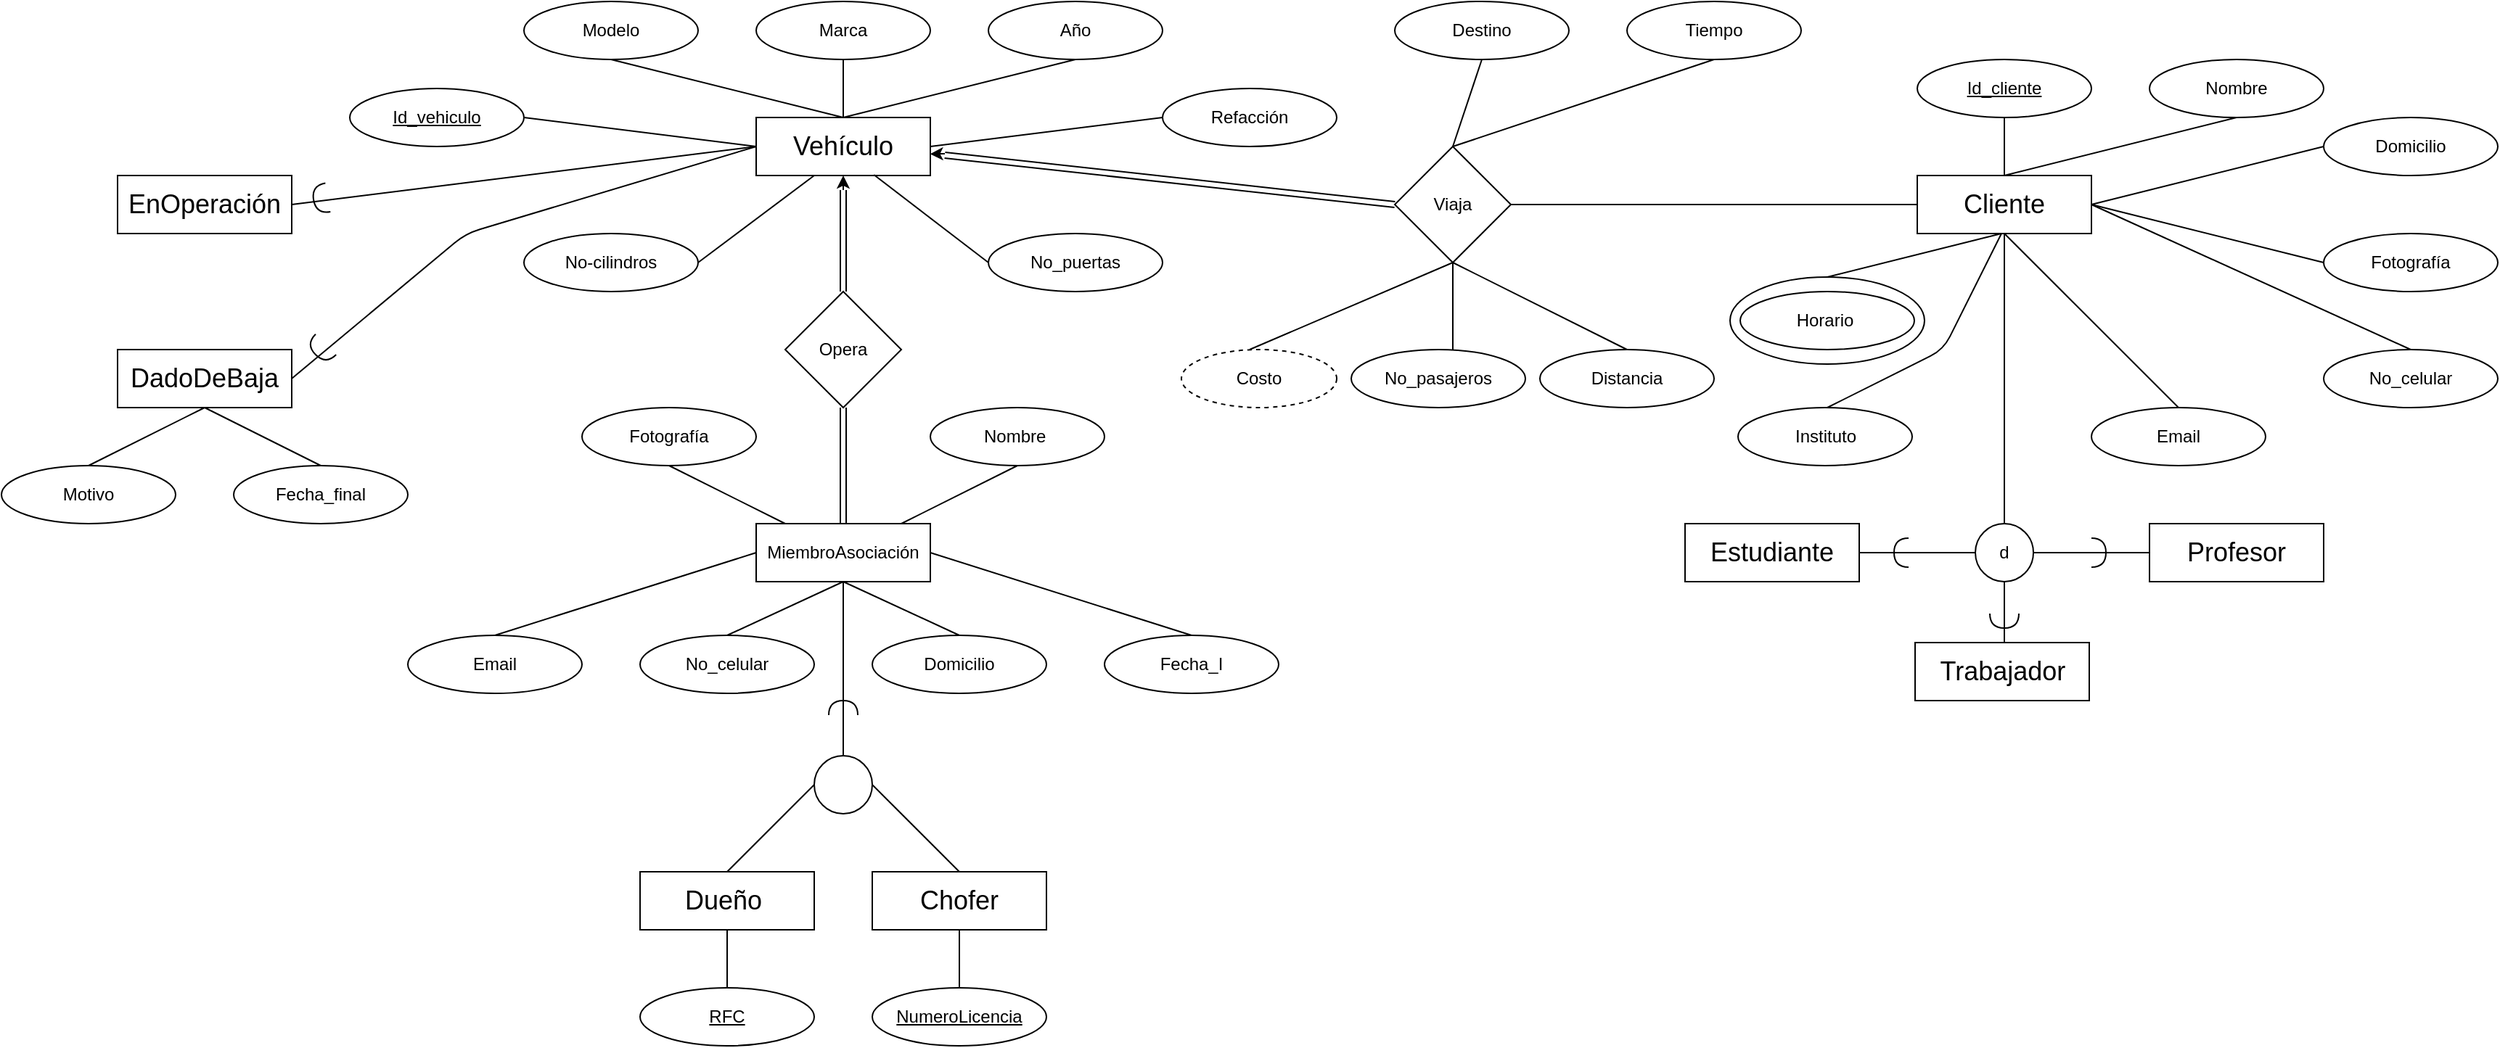 <mxfile version="12.9.6" type="device"><diagram id="Sz5jvVOW1iKTTDfibg6_" name="Page-1"><mxGraphModel dx="1793" dy="805" grid="1" gridSize="10" guides="1" tooltips="1" connect="1" arrows="1" fold="1" page="1" pageScale="1" pageWidth="413" pageHeight="291" math="0" shadow="0"><root><mxCell id="0"/><mxCell id="1" parent="0"/><mxCell id="rCXX70ePNG9Ty7Bq02Ez-1" value="" style="rounded=0;whiteSpace=wrap;html=1;" vertex="1" parent="1"><mxGeometry x="120" y="80" width="120" height="40" as="geometry"/></mxCell><mxCell id="rCXX70ePNG9Ty7Bq02Ez-2" value="&lt;font style=&quot;font-size: 18px&quot;&gt;Vehículo&lt;/font&gt;" style="text;html=1;strokeColor=none;fillColor=none;align=center;verticalAlign=middle;whiteSpace=wrap;rounded=0;" vertex="1" parent="1"><mxGeometry x="120" y="80" width="120" height="40" as="geometry"/></mxCell><mxCell id="rCXX70ePNG9Ty7Bq02Ez-3" value="" style="ellipse;whiteSpace=wrap;html=1;" vertex="1" parent="1"><mxGeometry x="120" width="120" height="40" as="geometry"/></mxCell><mxCell id="rCXX70ePNG9Ty7Bq02Ez-4" value="" style="ellipse;whiteSpace=wrap;html=1;" vertex="1" parent="1"><mxGeometry x="-40" width="120" height="40" as="geometry"/></mxCell><mxCell id="rCXX70ePNG9Ty7Bq02Ez-5" value="" style="ellipse;whiteSpace=wrap;html=1;" vertex="1" parent="1"><mxGeometry x="-160" y="60" width="120" height="40" as="geometry"/></mxCell><mxCell id="rCXX70ePNG9Ty7Bq02Ez-6" value="" style="ellipse;whiteSpace=wrap;html=1;" vertex="1" parent="1"><mxGeometry x="280" width="120" height="40" as="geometry"/></mxCell><mxCell id="rCXX70ePNG9Ty7Bq02Ez-7" value="" style="ellipse;whiteSpace=wrap;html=1;" vertex="1" parent="1"><mxGeometry x="400" y="60" width="120" height="40" as="geometry"/></mxCell><mxCell id="rCXX70ePNG9Ty7Bq02Ez-8" value="" style="endArrow=none;html=1;exitX=1;exitY=0.5;exitDx=0;exitDy=0;" edge="1" parent="1" source="rCXX70ePNG9Ty7Bq02Ez-5"><mxGeometry width="50" height="50" relative="1" as="geometry"><mxPoint x="70" y="150" as="sourcePoint"/><mxPoint x="120" y="100" as="targetPoint"/></mxGeometry></mxCell><mxCell id="rCXX70ePNG9Ty7Bq02Ez-9" value="" style="endArrow=none;html=1;entryX=0.5;entryY=1;entryDx=0;entryDy=0;" edge="1" parent="1" target="rCXX70ePNG9Ty7Bq02Ez-3"><mxGeometry width="50" height="50" relative="1" as="geometry"><mxPoint x="180" y="80" as="sourcePoint"/><mxPoint x="230" y="30" as="targetPoint"/></mxGeometry></mxCell><mxCell id="rCXX70ePNG9Ty7Bq02Ez-10" value="" style="endArrow=none;html=1;entryX=0.5;entryY=1;entryDx=0;entryDy=0;" edge="1" parent="1" target="rCXX70ePNG9Ty7Bq02Ez-6"><mxGeometry width="50" height="50" relative="1" as="geometry"><mxPoint x="180" y="80" as="sourcePoint"/><mxPoint x="230" y="30" as="targetPoint"/></mxGeometry></mxCell><mxCell id="rCXX70ePNG9Ty7Bq02Ez-11" value="" style="endArrow=none;html=1;entryX=0;entryY=0.5;entryDx=0;entryDy=0;" edge="1" parent="1" target="rCXX70ePNG9Ty7Bq02Ez-7"><mxGeometry width="50" height="50" relative="1" as="geometry"><mxPoint x="240" y="100" as="sourcePoint"/><mxPoint x="310" y="80" as="targetPoint"/></mxGeometry></mxCell><mxCell id="rCXX70ePNG9Ty7Bq02Ez-12" value="" style="endArrow=none;html=1;entryX=0.5;entryY=1;entryDx=0;entryDy=0;" edge="1" parent="1" target="rCXX70ePNG9Ty7Bq02Ez-4"><mxGeometry width="50" height="50" relative="1" as="geometry"><mxPoint x="180" y="80" as="sourcePoint"/><mxPoint x="230" y="30" as="targetPoint"/></mxGeometry></mxCell><mxCell id="rCXX70ePNG9Ty7Bq02Ez-13" value="" style="rhombus;whiteSpace=wrap;html=1;" vertex="1" parent="1"><mxGeometry x="140" y="200" width="80" height="80" as="geometry"/></mxCell><mxCell id="rCXX70ePNG9Ty7Bq02Ez-14" value="" style="shape=link;html=1;" edge="1" parent="1"><mxGeometry width="50" height="50" relative="1" as="geometry"><mxPoint x="180" y="200" as="sourcePoint"/><mxPoint x="180" y="130" as="targetPoint"/></mxGeometry></mxCell><mxCell id="rCXX70ePNG9Ty7Bq02Ez-15" value="" style="endArrow=classic;html=1;entryX=0.5;entryY=1;entryDx=0;entryDy=0;" edge="1" parent="1" target="rCXX70ePNG9Ty7Bq02Ez-2"><mxGeometry width="50" height="50" relative="1" as="geometry"><mxPoint x="180" y="130" as="sourcePoint"/><mxPoint x="260" y="140" as="targetPoint"/></mxGeometry></mxCell><mxCell id="rCXX70ePNG9Ty7Bq02Ez-16" value="" style="ellipse;whiteSpace=wrap;html=1;" vertex="1" parent="1"><mxGeometry x="-40" y="160" width="120" height="40" as="geometry"/></mxCell><mxCell id="rCXX70ePNG9Ty7Bq02Ez-17" value="" style="ellipse;whiteSpace=wrap;html=1;" vertex="1" parent="1"><mxGeometry x="280" y="160" width="120" height="40" as="geometry"/></mxCell><mxCell id="rCXX70ePNG9Ty7Bq02Ez-18" value="" style="endArrow=none;html=1;exitX=1;exitY=0.5;exitDx=0;exitDy=0;" edge="1" parent="1" source="rCXX70ePNG9Ty7Bq02Ez-16"><mxGeometry width="50" height="50" relative="1" as="geometry"><mxPoint x="110" y="170" as="sourcePoint"/><mxPoint x="160" y="120" as="targetPoint"/></mxGeometry></mxCell><mxCell id="rCXX70ePNG9Ty7Bq02Ez-19" value="" style="endArrow=none;html=1;exitX=0;exitY=0.5;exitDx=0;exitDy=0;entryX=0.676;entryY=0.987;entryDx=0;entryDy=0;entryPerimeter=0;" edge="1" parent="1" source="rCXX70ePNG9Ty7Bq02Ez-17" target="rCXX70ePNG9Ty7Bq02Ez-2"><mxGeometry width="50" height="50" relative="1" as="geometry"><mxPoint x="250" y="160" as="sourcePoint"/><mxPoint x="300" y="110" as="targetPoint"/></mxGeometry></mxCell><mxCell id="rCXX70ePNG9Ty7Bq02Ez-20" value="Modelo" style="text;html=1;strokeColor=none;fillColor=none;align=center;verticalAlign=middle;whiteSpace=wrap;rounded=0;" vertex="1" parent="1"><mxGeometry x="-40" y="10" width="120" height="20" as="geometry"/></mxCell><mxCell id="rCXX70ePNG9Ty7Bq02Ez-21" value="&lt;u&gt;Id_vehiculo&lt;/u&gt;" style="text;html=1;strokeColor=none;fillColor=none;align=center;verticalAlign=middle;whiteSpace=wrap;rounded=0;" vertex="1" parent="1"><mxGeometry x="-160" y="70" width="120" height="20" as="geometry"/></mxCell><mxCell id="rCXX70ePNG9Ty7Bq02Ez-22" value="Marca" style="text;html=1;strokeColor=none;fillColor=none;align=center;verticalAlign=middle;whiteSpace=wrap;rounded=0;" vertex="1" parent="1"><mxGeometry x="120" y="10" width="120" height="20" as="geometry"/></mxCell><mxCell id="rCXX70ePNG9Ty7Bq02Ez-23" value="Año" style="text;html=1;strokeColor=none;fillColor=none;align=center;verticalAlign=middle;whiteSpace=wrap;rounded=0;" vertex="1" parent="1"><mxGeometry x="280" y="10" width="120" height="20" as="geometry"/></mxCell><mxCell id="rCXX70ePNG9Ty7Bq02Ez-24" value="Refacción" style="text;html=1;strokeColor=none;fillColor=none;align=center;verticalAlign=middle;whiteSpace=wrap;rounded=0;" vertex="1" parent="1"><mxGeometry x="400" y="70" width="120" height="20" as="geometry"/></mxCell><mxCell id="rCXX70ePNG9Ty7Bq02Ez-25" value="No-cilindros" style="text;html=1;strokeColor=none;fillColor=none;align=center;verticalAlign=middle;whiteSpace=wrap;rounded=0;" vertex="1" parent="1"><mxGeometry x="-40" y="170" width="120" height="20" as="geometry"/></mxCell><mxCell id="rCXX70ePNG9Ty7Bq02Ez-26" value="No_puertas" style="text;html=1;strokeColor=none;fillColor=none;align=center;verticalAlign=middle;whiteSpace=wrap;rounded=0;" vertex="1" parent="1"><mxGeometry x="280" y="170" width="120" height="20" as="geometry"/></mxCell><mxCell id="rCXX70ePNG9Ty7Bq02Ez-27" value="Opera" style="text;html=1;strokeColor=none;fillColor=none;align=center;verticalAlign=middle;whiteSpace=wrap;rounded=0;" vertex="1" parent="1"><mxGeometry x="150" y="230" width="60" height="20" as="geometry"/></mxCell><mxCell id="rCXX70ePNG9Ty7Bq02Ez-28" value="" style="rounded=0;whiteSpace=wrap;html=1;" vertex="1" parent="1"><mxGeometry x="120" y="360" width="120" height="40" as="geometry"/></mxCell><mxCell id="rCXX70ePNG9Ty7Bq02Ez-29" value="&lt;font style=&quot;font-size: 12px&quot;&gt;MiembroAsociación&lt;/font&gt;" style="text;html=1;strokeColor=none;fillColor=none;align=center;verticalAlign=middle;whiteSpace=wrap;rounded=0;" vertex="1" parent="1"><mxGeometry x="120" y="360" width="120" height="40" as="geometry"/></mxCell><mxCell id="rCXX70ePNG9Ty7Bq02Ez-31" value="" style="shape=link;html=1;entryX=0.5;entryY=1;entryDx=0;entryDy=0;" edge="1" parent="1" target="rCXX70ePNG9Ty7Bq02Ez-13"><mxGeometry width="50" height="50" relative="1" as="geometry"><mxPoint x="180" y="360" as="sourcePoint"/><mxPoint x="230" y="310" as="targetPoint"/></mxGeometry></mxCell><mxCell id="rCXX70ePNG9Ty7Bq02Ez-32" value="" style="rounded=0;whiteSpace=wrap;html=1;" vertex="1" parent="1"><mxGeometry x="-320" y="120" width="120" height="40" as="geometry"/></mxCell><mxCell id="rCXX70ePNG9Ty7Bq02Ez-33" value="&lt;font style=&quot;font-size: 18px&quot;&gt;EnOperación&lt;/font&gt;" style="text;html=1;strokeColor=none;fillColor=none;align=center;verticalAlign=middle;whiteSpace=wrap;rounded=0;" vertex="1" parent="1"><mxGeometry x="-320" y="120" width="120" height="40" as="geometry"/></mxCell><mxCell id="rCXX70ePNG9Ty7Bq02Ez-35" value="" style="rounded=0;whiteSpace=wrap;html=1;" vertex="1" parent="1"><mxGeometry x="-320" y="240" width="120" height="40" as="geometry"/></mxCell><mxCell id="rCXX70ePNG9Ty7Bq02Ez-36" value="&lt;font style=&quot;font-size: 18px&quot;&gt;DadoDeBaja&lt;/font&gt;" style="text;html=1;strokeColor=none;fillColor=none;align=center;verticalAlign=middle;whiteSpace=wrap;rounded=0;" vertex="1" parent="1"><mxGeometry x="-320" y="240" width="120" height="40" as="geometry"/></mxCell><mxCell id="rCXX70ePNG9Ty7Bq02Ez-37" value="" style="endArrow=none;html=1;exitX=1;exitY=0.5;exitDx=0;exitDy=0;" edge="1" parent="1" source="rCXX70ePNG9Ty7Bq02Ez-33"><mxGeometry width="50" height="50" relative="1" as="geometry"><mxPoint x="70" y="150" as="sourcePoint"/><mxPoint x="120" y="100" as="targetPoint"/></mxGeometry></mxCell><mxCell id="rCXX70ePNG9Ty7Bq02Ez-38" value="" style="endArrow=none;html=1;" edge="1" parent="1"><mxGeometry width="50" height="50" relative="1" as="geometry"><mxPoint x="-200" y="260" as="sourcePoint"/><mxPoint x="120" y="100" as="targetPoint"/><Array as="points"><mxPoint x="-80" y="160"/></Array></mxGeometry></mxCell><mxCell id="rCXX70ePNG9Ty7Bq02Ez-39" value="" style="ellipse;whiteSpace=wrap;html=1;" vertex="1" parent="1"><mxGeometry x="-400" y="320" width="120" height="40" as="geometry"/></mxCell><mxCell id="rCXX70ePNG9Ty7Bq02Ez-40" value="Motivo" style="text;html=1;strokeColor=none;fillColor=none;align=center;verticalAlign=middle;whiteSpace=wrap;rounded=0;" vertex="1" parent="1"><mxGeometry x="-400" y="330" width="120" height="20" as="geometry"/></mxCell><mxCell id="rCXX70ePNG9Ty7Bq02Ez-41" value="" style="ellipse;whiteSpace=wrap;html=1;" vertex="1" parent="1"><mxGeometry x="-240" y="320" width="120" height="40" as="geometry"/></mxCell><mxCell id="rCXX70ePNG9Ty7Bq02Ez-42" value="Fecha_final" style="text;html=1;strokeColor=none;fillColor=none;align=center;verticalAlign=middle;whiteSpace=wrap;rounded=0;" vertex="1" parent="1"><mxGeometry x="-240" y="330" width="120" height="20" as="geometry"/></mxCell><mxCell id="rCXX70ePNG9Ty7Bq02Ez-43" value="" style="endArrow=none;html=1;entryX=0.5;entryY=1;entryDx=0;entryDy=0;" edge="1" parent="1" target="rCXX70ePNG9Ty7Bq02Ez-36"><mxGeometry width="50" height="50" relative="1" as="geometry"><mxPoint x="-340" y="320" as="sourcePoint"/><mxPoint x="-290" y="270" as="targetPoint"/></mxGeometry></mxCell><mxCell id="rCXX70ePNG9Ty7Bq02Ez-44" value="" style="endArrow=none;html=1;entryX=0.5;entryY=1;entryDx=0;entryDy=0;" edge="1" parent="1" target="rCXX70ePNG9Ty7Bq02Ez-36"><mxGeometry width="50" height="50" relative="1" as="geometry"><mxPoint x="-180" y="320" as="sourcePoint"/><mxPoint x="-130" y="270" as="targetPoint"/></mxGeometry></mxCell><mxCell id="rCXX70ePNG9Ty7Bq02Ez-45" value="" style="ellipse;whiteSpace=wrap;html=1;" vertex="1" parent="1"><mxGeometry x="40" y="437" width="120" height="40" as="geometry"/></mxCell><mxCell id="rCXX70ePNG9Ty7Bq02Ez-46" value="No_celular" style="text;html=1;strokeColor=none;fillColor=none;align=center;verticalAlign=middle;whiteSpace=wrap;rounded=0;" vertex="1" parent="1"><mxGeometry x="40" y="447" width="120" height="20" as="geometry"/></mxCell><mxCell id="rCXX70ePNG9Ty7Bq02Ez-47" value="" style="ellipse;whiteSpace=wrap;html=1;" vertex="1" parent="1"><mxGeometry x="200" y="437" width="120" height="40" as="geometry"/></mxCell><mxCell id="rCXX70ePNG9Ty7Bq02Ez-48" value="Domicilio" style="text;html=1;strokeColor=none;fillColor=none;align=center;verticalAlign=middle;whiteSpace=wrap;rounded=0;" vertex="1" parent="1"><mxGeometry x="200" y="447" width="120" height="20" as="geometry"/></mxCell><mxCell id="rCXX70ePNG9Ty7Bq02Ez-49" value="" style="ellipse;whiteSpace=wrap;html=1;" vertex="1" parent="1"><mxGeometry x="-120" y="437" width="120" height="40" as="geometry"/></mxCell><mxCell id="rCXX70ePNG9Ty7Bq02Ez-50" value="Email" style="text;html=1;strokeColor=none;fillColor=none;align=center;verticalAlign=middle;whiteSpace=wrap;rounded=0;" vertex="1" parent="1"><mxGeometry x="-120" y="447" width="120" height="20" as="geometry"/></mxCell><mxCell id="rCXX70ePNG9Ty7Bq02Ez-51" value="" style="ellipse;whiteSpace=wrap;html=1;" vertex="1" parent="1"><mxGeometry x="360" y="437" width="120" height="40" as="geometry"/></mxCell><mxCell id="rCXX70ePNG9Ty7Bq02Ez-52" value="Fecha_I" style="text;html=1;strokeColor=none;fillColor=none;align=center;verticalAlign=middle;whiteSpace=wrap;rounded=0;" vertex="1" parent="1"><mxGeometry x="360" y="447" width="120" height="20" as="geometry"/></mxCell><mxCell id="rCXX70ePNG9Ty7Bq02Ez-53" value="" style="ellipse;whiteSpace=wrap;html=1;" vertex="1" parent="1"><mxGeometry y="280" width="120" height="40" as="geometry"/></mxCell><mxCell id="rCXX70ePNG9Ty7Bq02Ez-54" value="Fotografía" style="text;html=1;strokeColor=none;fillColor=none;align=center;verticalAlign=middle;whiteSpace=wrap;rounded=0;" vertex="1" parent="1"><mxGeometry y="290" width="120" height="20" as="geometry"/></mxCell><mxCell id="rCXX70ePNG9Ty7Bq02Ez-55" value="" style="ellipse;whiteSpace=wrap;html=1;" vertex="1" parent="1"><mxGeometry x="240" y="280" width="120" height="40" as="geometry"/></mxCell><mxCell id="rCXX70ePNG9Ty7Bq02Ez-56" value="Nombre&amp;nbsp;" style="text;html=1;strokeColor=none;fillColor=none;align=center;verticalAlign=middle;whiteSpace=wrap;rounded=0;" vertex="1" parent="1"><mxGeometry x="240" y="290" width="120" height="20" as="geometry"/></mxCell><mxCell id="rCXX70ePNG9Ty7Bq02Ez-57" value="" style="endArrow=none;html=1;exitX=0.5;exitY=0;exitDx=0;exitDy=0;entryX=0;entryY=0.5;entryDx=0;entryDy=0;" edge="1" parent="1" source="rCXX70ePNG9Ty7Bq02Ez-49" target="rCXX70ePNG9Ty7Bq02Ez-29"><mxGeometry width="50" height="50" relative="1" as="geometry"><mxPoint x="-60" y="430" as="sourcePoint"/><mxPoint x="-10" y="380" as="targetPoint"/></mxGeometry></mxCell><mxCell id="rCXX70ePNG9Ty7Bq02Ez-58" value="" style="endArrow=none;html=1;exitX=0.5;exitY=0;exitDx=0;exitDy=0;" edge="1" parent="1" source="rCXX70ePNG9Ty7Bq02Ez-45"><mxGeometry width="50" height="50" relative="1" as="geometry"><mxPoint x="130" y="450" as="sourcePoint"/><mxPoint x="180" y="400" as="targetPoint"/></mxGeometry></mxCell><mxCell id="rCXX70ePNG9Ty7Bq02Ez-59" value="" style="endArrow=none;html=1;exitX=0.5;exitY=0;exitDx=0;exitDy=0;entryX=0.5;entryY=1;entryDx=0;entryDy=0;" edge="1" parent="1" source="rCXX70ePNG9Ty7Bq02Ez-47" target="rCXX70ePNG9Ty7Bq02Ez-29"><mxGeometry width="50" height="50" relative="1" as="geometry"><mxPoint x="260" y="430" as="sourcePoint"/><mxPoint x="310" y="380" as="targetPoint"/></mxGeometry></mxCell><mxCell id="rCXX70ePNG9Ty7Bq02Ez-60" value="" style="endArrow=none;html=1;entryX=0.5;entryY=0;entryDx=0;entryDy=0;" edge="1" parent="1" target="rCXX70ePNG9Ty7Bq02Ez-51"><mxGeometry width="50" height="50" relative="1" as="geometry"><mxPoint x="240" y="380" as="sourcePoint"/><mxPoint x="290" y="330" as="targetPoint"/></mxGeometry></mxCell><mxCell id="rCXX70ePNG9Ty7Bq02Ez-61" value="" style="endArrow=none;html=1;entryX=0.5;entryY=1;entryDx=0;entryDy=0;" edge="1" parent="1" target="rCXX70ePNG9Ty7Bq02Ez-55"><mxGeometry width="50" height="50" relative="1" as="geometry"><mxPoint x="220" y="360" as="sourcePoint"/><mxPoint x="270" y="310" as="targetPoint"/></mxGeometry></mxCell><mxCell id="rCXX70ePNG9Ty7Bq02Ez-62" value="" style="endArrow=none;html=1;entryX=0.5;entryY=1;entryDx=0;entryDy=0;" edge="1" parent="1" target="rCXX70ePNG9Ty7Bq02Ez-53"><mxGeometry width="50" height="50" relative="1" as="geometry"><mxPoint x="140" y="360" as="sourcePoint"/><mxPoint x="190" y="310" as="targetPoint"/></mxGeometry></mxCell><mxCell id="rCXX70ePNG9Ty7Bq02Ez-63" value="" style="ellipse;whiteSpace=wrap;html=1;aspect=fixed;" vertex="1" parent="1"><mxGeometry x="160" y="520" width="40" height="40" as="geometry"/></mxCell><mxCell id="rCXX70ePNG9Ty7Bq02Ez-64" value="" style="endArrow=none;html=1;exitX=0.5;exitY=0;exitDx=0;exitDy=0;" edge="1" parent="1" source="rCXX70ePNG9Ty7Bq02Ez-63"><mxGeometry width="50" height="50" relative="1" as="geometry"><mxPoint x="170" y="520" as="sourcePoint"/><mxPoint x="180" y="400" as="targetPoint"/></mxGeometry></mxCell><mxCell id="rCXX70ePNG9Ty7Bq02Ez-65" value="" style="rounded=0;whiteSpace=wrap;html=1;" vertex="1" parent="1"><mxGeometry x="40" y="600" width="120" height="40" as="geometry"/></mxCell><mxCell id="rCXX70ePNG9Ty7Bq02Ez-66" value="&lt;font style=&quot;font-size: 18px&quot;&gt;Dueño&amp;nbsp;&lt;/font&gt;" style="text;html=1;strokeColor=none;fillColor=none;align=center;verticalAlign=middle;whiteSpace=wrap;rounded=0;" vertex="1" parent="1"><mxGeometry x="40" y="600" width="120" height="40" as="geometry"/></mxCell><mxCell id="rCXX70ePNG9Ty7Bq02Ez-67" value="" style="rounded=0;whiteSpace=wrap;html=1;" vertex="1" parent="1"><mxGeometry x="200" y="600" width="120" height="40" as="geometry"/></mxCell><mxCell id="rCXX70ePNG9Ty7Bq02Ez-68" value="&lt;font style=&quot;font-size: 18px&quot;&gt;Chofer&lt;/font&gt;" style="text;html=1;strokeColor=none;fillColor=none;align=center;verticalAlign=middle;whiteSpace=wrap;rounded=0;" vertex="1" parent="1"><mxGeometry x="200" y="600" width="120" height="40" as="geometry"/></mxCell><mxCell id="rCXX70ePNG9Ty7Bq02Ez-69" value="" style="endArrow=none;html=1;entryX=0;entryY=0.5;entryDx=0;entryDy=0;" edge="1" parent="1" target="rCXX70ePNG9Ty7Bq02Ez-63"><mxGeometry width="50" height="50" relative="1" as="geometry"><mxPoint x="100" y="600" as="sourcePoint"/><mxPoint x="150" y="550" as="targetPoint"/></mxGeometry></mxCell><mxCell id="rCXX70ePNG9Ty7Bq02Ez-70" value="" style="endArrow=none;html=1;entryX=1;entryY=0.5;entryDx=0;entryDy=0;" edge="1" parent="1" target="rCXX70ePNG9Ty7Bq02Ez-63"><mxGeometry width="50" height="50" relative="1" as="geometry"><mxPoint x="260" y="600" as="sourcePoint"/><mxPoint x="310" y="550" as="targetPoint"/></mxGeometry></mxCell><mxCell id="rCXX70ePNG9Ty7Bq02Ez-75" value="" style="shape=requiredInterface;html=1;verticalLabelPosition=bottom;direction=north;" vertex="1" parent="1"><mxGeometry x="170" y="482" width="20" height="10" as="geometry"/></mxCell><mxCell id="rCXX70ePNG9Ty7Bq02Ez-76" value="" style="ellipse;whiteSpace=wrap;html=1;" vertex="1" parent="1"><mxGeometry x="40" y="680" width="120" height="40" as="geometry"/></mxCell><mxCell id="rCXX70ePNG9Ty7Bq02Ez-77" value="&lt;u&gt;RFC&lt;/u&gt;" style="text;html=1;strokeColor=none;fillColor=none;align=center;verticalAlign=middle;whiteSpace=wrap;rounded=0;" vertex="1" parent="1"><mxGeometry x="40" y="690" width="120" height="20" as="geometry"/></mxCell><mxCell id="rCXX70ePNG9Ty7Bq02Ez-78" value="" style="ellipse;whiteSpace=wrap;html=1;" vertex="1" parent="1"><mxGeometry x="200" y="680" width="120" height="40" as="geometry"/></mxCell><mxCell id="rCXX70ePNG9Ty7Bq02Ez-79" value="&lt;u&gt;NumeroLicencia&lt;/u&gt;" style="text;html=1;strokeColor=none;fillColor=none;align=center;verticalAlign=middle;whiteSpace=wrap;rounded=0;" vertex="1" parent="1"><mxGeometry x="200" y="690" width="120" height="20" as="geometry"/></mxCell><mxCell id="rCXX70ePNG9Ty7Bq02Ez-80" value="" style="endArrow=none;html=1;entryX=0.5;entryY=1;entryDx=0;entryDy=0;" edge="1" parent="1" target="rCXX70ePNG9Ty7Bq02Ez-66"><mxGeometry width="50" height="50" relative="1" as="geometry"><mxPoint x="100" y="680" as="sourcePoint"/><mxPoint x="150" y="630" as="targetPoint"/></mxGeometry></mxCell><mxCell id="rCXX70ePNG9Ty7Bq02Ez-81" value="" style="endArrow=none;html=1;entryX=0.5;entryY=1;entryDx=0;entryDy=0;" edge="1" parent="1" target="rCXX70ePNG9Ty7Bq02Ez-68"><mxGeometry width="50" height="50" relative="1" as="geometry"><mxPoint x="260" y="680" as="sourcePoint"/><mxPoint x="310" y="630" as="targetPoint"/></mxGeometry></mxCell><mxCell id="rCXX70ePNG9Ty7Bq02Ez-84" value="" style="rounded=0;whiteSpace=wrap;html=1;" vertex="1" parent="1"><mxGeometry x="920" y="120" width="120" height="40" as="geometry"/></mxCell><mxCell id="rCXX70ePNG9Ty7Bq02Ez-85" value="&lt;font style=&quot;font-size: 18px&quot;&gt;Cliente&lt;/font&gt;" style="text;html=1;strokeColor=none;fillColor=none;align=center;verticalAlign=middle;whiteSpace=wrap;rounded=0;" vertex="1" parent="1"><mxGeometry x="920" y="120" width="120" height="40" as="geometry"/></mxCell><mxCell id="rCXX70ePNG9Ty7Bq02Ez-87" value="" style="rhombus;whiteSpace=wrap;html=1;" vertex="1" parent="1"><mxGeometry x="560" y="100" width="80" height="80" as="geometry"/></mxCell><mxCell id="rCXX70ePNG9Ty7Bq02Ez-88" value="Viaja" style="text;html=1;strokeColor=none;fillColor=none;align=center;verticalAlign=middle;whiteSpace=wrap;rounded=0;" vertex="1" parent="1"><mxGeometry x="570" y="130" width="60" height="20" as="geometry"/></mxCell><mxCell id="rCXX70ePNG9Ty7Bq02Ez-89" value="" style="endArrow=none;html=1;entryX=0;entryY=0.5;entryDx=0;entryDy=0;" edge="1" parent="1" target="rCXX70ePNG9Ty7Bq02Ez-85"><mxGeometry width="50" height="50" relative="1" as="geometry"><mxPoint x="640" y="140" as="sourcePoint"/><mxPoint x="690" y="90" as="targetPoint"/></mxGeometry></mxCell><mxCell id="rCXX70ePNG9Ty7Bq02Ez-90" value="" style="ellipse;whiteSpace=wrap;html=1;" vertex="1" parent="1"><mxGeometry x="920" y="40" width="120" height="40" as="geometry"/></mxCell><mxCell id="rCXX70ePNG9Ty7Bq02Ez-91" value="&lt;u&gt;Id_cliente&lt;/u&gt;" style="text;html=1;strokeColor=none;fillColor=none;align=center;verticalAlign=middle;whiteSpace=wrap;rounded=0;" vertex="1" parent="1"><mxGeometry x="920" y="50" width="120" height="20" as="geometry"/></mxCell><mxCell id="rCXX70ePNG9Ty7Bq02Ez-92" value="" style="ellipse;whiteSpace=wrap;html=1;" vertex="1" parent="1"><mxGeometry x="1200" y="80" width="120" height="40" as="geometry"/></mxCell><mxCell id="rCXX70ePNG9Ty7Bq02Ez-93" value="Domicilio" style="text;html=1;strokeColor=none;fillColor=none;align=center;verticalAlign=middle;whiteSpace=wrap;rounded=0;" vertex="1" parent="1"><mxGeometry x="1200" y="90" width="120" height="20" as="geometry"/></mxCell><mxCell id="rCXX70ePNG9Ty7Bq02Ez-94" value="" style="ellipse;whiteSpace=wrap;html=1;" vertex="1" parent="1"><mxGeometry x="1200" y="160" width="120" height="40" as="geometry"/></mxCell><mxCell id="rCXX70ePNG9Ty7Bq02Ez-95" value="Fotografía" style="text;html=1;strokeColor=none;fillColor=none;align=center;verticalAlign=middle;whiteSpace=wrap;rounded=0;" vertex="1" parent="1"><mxGeometry x="1200" y="170" width="120" height="20" as="geometry"/></mxCell><mxCell id="rCXX70ePNG9Ty7Bq02Ez-96" value="" style="ellipse;whiteSpace=wrap;html=1;" vertex="1" parent="1"><mxGeometry x="1200" y="240" width="120" height="40" as="geometry"/></mxCell><mxCell id="rCXX70ePNG9Ty7Bq02Ez-97" value="No_celular" style="text;html=1;strokeColor=none;fillColor=none;align=center;verticalAlign=middle;whiteSpace=wrap;rounded=0;" vertex="1" parent="1"><mxGeometry x="1200" y="250" width="120" height="20" as="geometry"/></mxCell><mxCell id="rCXX70ePNG9Ty7Bq02Ez-98" value="" style="ellipse;whiteSpace=wrap;html=1;" vertex="1" parent="1"><mxGeometry x="1040" y="280" width="120" height="40" as="geometry"/></mxCell><mxCell id="rCXX70ePNG9Ty7Bq02Ez-99" value="Email" style="text;html=1;strokeColor=none;fillColor=none;align=center;verticalAlign=middle;whiteSpace=wrap;rounded=0;" vertex="1" parent="1"><mxGeometry x="1040" y="290" width="120" height="20" as="geometry"/></mxCell><mxCell id="rCXX70ePNG9Ty7Bq02Ez-102" value="" style="ellipse;whiteSpace=wrap;html=1;" vertex="1" parent="1"><mxGeometry x="1080" y="40" width="120" height="40" as="geometry"/></mxCell><mxCell id="rCXX70ePNG9Ty7Bq02Ez-103" value="Nombre" style="text;html=1;strokeColor=none;fillColor=none;align=center;verticalAlign=middle;whiteSpace=wrap;rounded=0;" vertex="1" parent="1"><mxGeometry x="1080" y="50" width="120" height="20" as="geometry"/></mxCell><mxCell id="rCXX70ePNG9Ty7Bq02Ez-104" value="" style="ellipse;whiteSpace=wrap;html=1;" vertex="1" parent="1"><mxGeometry x="796.5" y="280" width="120" height="40" as="geometry"/></mxCell><mxCell id="rCXX70ePNG9Ty7Bq02Ez-105" value="Instituto" style="text;html=1;strokeColor=none;fillColor=none;align=center;verticalAlign=middle;whiteSpace=wrap;rounded=0;" vertex="1" parent="1"><mxGeometry x="796.5" y="290" width="120" height="20" as="geometry"/></mxCell><mxCell id="rCXX70ePNG9Ty7Bq02Ez-106" value="" style="ellipse;whiteSpace=wrap;html=1;" vertex="1" parent="1"><mxGeometry x="791" y="190" width="134" height="60" as="geometry"/></mxCell><mxCell id="rCXX70ePNG9Ty7Bq02Ez-107" value="" style="ellipse;whiteSpace=wrap;html=1;" vertex="1" parent="1"><mxGeometry x="798" y="200" width="120" height="40" as="geometry"/></mxCell><mxCell id="rCXX70ePNG9Ty7Bq02Ez-108" value="Horario" style="text;html=1;strokeColor=none;fillColor=none;align=center;verticalAlign=middle;whiteSpace=wrap;rounded=0;" vertex="1" parent="1"><mxGeometry x="805" y="210" width="103" height="20" as="geometry"/></mxCell><mxCell id="rCXX70ePNG9Ty7Bq02Ez-109" value="" style="endArrow=none;html=1;exitX=0.5;exitY=0;exitDx=0;exitDy=0;" edge="1" parent="1" source="rCXX70ePNG9Ty7Bq02Ez-106"><mxGeometry width="50" height="50" relative="1" as="geometry"><mxPoint x="928" y="210" as="sourcePoint"/><mxPoint x="978" y="160" as="targetPoint"/></mxGeometry></mxCell><mxCell id="rCXX70ePNG9Ty7Bq02Ez-110" value="" style="endArrow=none;html=1;" edge="1" parent="1"><mxGeometry width="50" height="50" relative="1" as="geometry"><mxPoint x="858" y="280" as="sourcePoint"/><mxPoint x="978" y="160" as="targetPoint"/><Array as="points"><mxPoint x="938" y="240"/></Array></mxGeometry></mxCell><mxCell id="rCXX70ePNG9Ty7Bq02Ez-111" value="" style="endArrow=none;html=1;" edge="1" parent="1"><mxGeometry width="50" height="50" relative="1" as="geometry"><mxPoint x="1100" y="280" as="sourcePoint"/><mxPoint x="980" y="160" as="targetPoint"/></mxGeometry></mxCell><mxCell id="rCXX70ePNG9Ty7Bq02Ez-112" value="" style="endArrow=none;html=1;entryX=1;entryY=0.5;entryDx=0;entryDy=0;" edge="1" parent="1" target="rCXX70ePNG9Ty7Bq02Ez-85"><mxGeometry width="50" height="50" relative="1" as="geometry"><mxPoint x="1260" y="240" as="sourcePoint"/><mxPoint x="1310" y="190" as="targetPoint"/></mxGeometry></mxCell><mxCell id="rCXX70ePNG9Ty7Bq02Ez-113" value="" style="endArrow=none;html=1;exitX=1;exitY=0.5;exitDx=0;exitDy=0;" edge="1" parent="1" source="rCXX70ePNG9Ty7Bq02Ez-85"><mxGeometry width="50" height="50" relative="1" as="geometry"><mxPoint x="1150" y="230" as="sourcePoint"/><mxPoint x="1200" y="180" as="targetPoint"/></mxGeometry></mxCell><mxCell id="rCXX70ePNG9Ty7Bq02Ez-114" value="" style="endArrow=none;html=1;exitX=1;exitY=0.5;exitDx=0;exitDy=0;" edge="1" parent="1" source="rCXX70ePNG9Ty7Bq02Ez-85"><mxGeometry width="50" height="50" relative="1" as="geometry"><mxPoint x="1150" y="150" as="sourcePoint"/><mxPoint x="1200" y="100" as="targetPoint"/></mxGeometry></mxCell><mxCell id="rCXX70ePNG9Ty7Bq02Ez-115" value="" style="endArrow=none;html=1;entryX=0.5;entryY=1;entryDx=0;entryDy=0;" edge="1" parent="1" target="rCXX70ePNG9Ty7Bq02Ez-90"><mxGeometry width="50" height="50" relative="1" as="geometry"><mxPoint x="980" y="120" as="sourcePoint"/><mxPoint x="1030" y="70" as="targetPoint"/></mxGeometry></mxCell><mxCell id="rCXX70ePNG9Ty7Bq02Ez-116" value="" style="endArrow=none;html=1;entryX=0.5;entryY=1;entryDx=0;entryDy=0;" edge="1" parent="1" target="rCXX70ePNG9Ty7Bq02Ez-102"><mxGeometry width="50" height="50" relative="1" as="geometry"><mxPoint x="980" y="120" as="sourcePoint"/><mxPoint x="1030" y="70" as="targetPoint"/></mxGeometry></mxCell><mxCell id="rCXX70ePNG9Ty7Bq02Ez-117" value="" style="endArrow=none;html=1;" edge="1" parent="1"><mxGeometry width="50" height="50" relative="1" as="geometry"><mxPoint x="980" y="360" as="sourcePoint"/><mxPoint x="980" y="160" as="targetPoint"/></mxGeometry></mxCell><mxCell id="rCXX70ePNG9Ty7Bq02Ez-118" value="" style="ellipse;whiteSpace=wrap;html=1;aspect=fixed;" vertex="1" parent="1"><mxGeometry x="960" y="360" width="40" height="40" as="geometry"/></mxCell><mxCell id="rCXX70ePNG9Ty7Bq02Ez-119" value="d" style="text;html=1;strokeColor=none;fillColor=none;align=center;verticalAlign=middle;whiteSpace=wrap;rounded=0;" vertex="1" parent="1"><mxGeometry x="960" y="370" width="40" height="20" as="geometry"/></mxCell><mxCell id="rCXX70ePNG9Ty7Bq02Ez-120" value="" style="rounded=0;whiteSpace=wrap;html=1;" vertex="1" parent="1"><mxGeometry x="918.5" y="442" width="120" height="40" as="geometry"/></mxCell><mxCell id="rCXX70ePNG9Ty7Bq02Ez-121" value="&lt;span style=&quot;font-size: 18px&quot;&gt;Trabajador&lt;/span&gt;" style="text;html=1;strokeColor=none;fillColor=none;align=center;verticalAlign=middle;whiteSpace=wrap;rounded=0;" vertex="1" parent="1"><mxGeometry x="918.5" y="442" width="120" height="40" as="geometry"/></mxCell><mxCell id="rCXX70ePNG9Ty7Bq02Ez-122" value="" style="rounded=0;whiteSpace=wrap;html=1;" vertex="1" parent="1"><mxGeometry x="1080" y="360" width="120" height="40" as="geometry"/></mxCell><mxCell id="rCXX70ePNG9Ty7Bq02Ez-123" value="&lt;font style=&quot;font-size: 18px&quot;&gt;Profesor&lt;/font&gt;" style="text;html=1;strokeColor=none;fillColor=none;align=center;verticalAlign=middle;whiteSpace=wrap;rounded=0;" vertex="1" parent="1"><mxGeometry x="1080" y="360" width="120" height="40" as="geometry"/></mxCell><mxCell id="rCXX70ePNG9Ty7Bq02Ez-124" value="" style="rounded=0;whiteSpace=wrap;html=1;" vertex="1" parent="1"><mxGeometry x="760" y="360" width="120" height="40" as="geometry"/></mxCell><mxCell id="rCXX70ePNG9Ty7Bq02Ez-125" value="&lt;font style=&quot;font-size: 18px&quot;&gt;Estudiante&lt;/font&gt;" style="text;html=1;strokeColor=none;fillColor=none;align=center;verticalAlign=middle;whiteSpace=wrap;rounded=0;" vertex="1" parent="1"><mxGeometry x="760" y="360" width="120" height="40" as="geometry"/></mxCell><mxCell id="rCXX70ePNG9Ty7Bq02Ez-127" value="" style="endArrow=none;html=1;entryX=1;entryY=0.5;entryDx=0;entryDy=0;exitX=0;exitY=0.5;exitDx=0;exitDy=0;" edge="1" parent="1" source="rCXX70ePNG9Ty7Bq02Ez-123" target="rCXX70ePNG9Ty7Bq02Ez-119"><mxGeometry width="50" height="50" relative="1" as="geometry"><mxPoint x="1140" y="440" as="sourcePoint"/><mxPoint x="1190" y="390" as="targetPoint"/></mxGeometry></mxCell><mxCell id="rCXX70ePNG9Ty7Bq02Ez-128" value="" style="endArrow=none;html=1;" edge="1" parent="1"><mxGeometry width="50" height="50" relative="1" as="geometry"><mxPoint x="980" y="440" as="sourcePoint"/><mxPoint x="980" y="400" as="targetPoint"/></mxGeometry></mxCell><mxCell id="rCXX70ePNG9Ty7Bq02Ez-131" value="" style="shape=requiredInterface;html=1;verticalLabelPosition=bottom;rotation=90;" vertex="1" parent="1"><mxGeometry x="975" y="417" width="10" height="20" as="geometry"/></mxCell><mxCell id="rCXX70ePNG9Ty7Bq02Ez-132" value="" style="endArrow=none;html=1;" edge="1" parent="1" target="rCXX70ePNG9Ty7Bq02Ez-131"><mxGeometry width="50" height="50" relative="1" as="geometry"><mxPoint x="980.0" y="442" as="sourcePoint"/><mxPoint x="980.0" y="400" as="targetPoint"/></mxGeometry></mxCell><mxCell id="rCXX70ePNG9Ty7Bq02Ez-139" value="" style="endArrow=none;html=1;exitX=1;exitY=0.5;exitDx=0;exitDy=0;" edge="1" parent="1" source="rCXX70ePNG9Ty7Bq02Ez-141"><mxGeometry width="50" height="50" relative="1" as="geometry"><mxPoint x="910" y="430" as="sourcePoint"/><mxPoint x="960" y="380" as="targetPoint"/></mxGeometry></mxCell><mxCell id="rCXX70ePNG9Ty7Bq02Ez-140" value="" style="shape=requiredInterface;html=1;verticalLabelPosition=bottom;" vertex="1" parent="1"><mxGeometry x="1040" y="370" width="10" height="20" as="geometry"/></mxCell><mxCell id="rCXX70ePNG9Ty7Bq02Ez-141" value="" style="shape=requiredInterface;html=1;verticalLabelPosition=bottom;direction=west;" vertex="1" parent="1"><mxGeometry x="904" y="370" width="10" height="20" as="geometry"/></mxCell><mxCell id="rCXX70ePNG9Ty7Bq02Ez-142" value="" style="endArrow=none;html=1;exitX=1;exitY=0.5;exitDx=0;exitDy=0;" edge="1" parent="1" source="rCXX70ePNG9Ty7Bq02Ez-125" target="rCXX70ePNG9Ty7Bq02Ez-141"><mxGeometry width="50" height="50" relative="1" as="geometry"><mxPoint x="880.0" y="380" as="sourcePoint"/><mxPoint x="960.0" y="380" as="targetPoint"/></mxGeometry></mxCell><mxCell id="rCXX70ePNG9Ty7Bq02Ez-144" value="" style="shape=requiredInterface;html=1;verticalLabelPosition=bottom;rotation=-190;" vertex="1" parent="1"><mxGeometry x="-185" y="126" width="10" height="20" as="geometry"/></mxCell><mxCell id="rCXX70ePNG9Ty7Bq02Ez-145" value="" style="shape=requiredInterface;html=1;verticalLabelPosition=bottom;rotation=135;" vertex="1" parent="1"><mxGeometry x="-185" y="230" width="10" height="20" as="geometry"/></mxCell><mxCell id="rCXX70ePNG9Ty7Bq02Ez-147" value="" style="shape=link;html=1;" edge="1" parent="1"><mxGeometry width="50" height="50" relative="1" as="geometry"><mxPoint x="250" y="106" as="sourcePoint"/><mxPoint x="560" y="140" as="targetPoint"/></mxGeometry></mxCell><mxCell id="rCXX70ePNG9Ty7Bq02Ez-148" value="" style="endArrow=classic;html=1;entryX=0.998;entryY=0.629;entryDx=0;entryDy=0;entryPerimeter=0;" edge="1" parent="1" target="rCXX70ePNG9Ty7Bq02Ez-2"><mxGeometry width="50" height="50" relative="1" as="geometry"><mxPoint x="250" y="105" as="sourcePoint"/><mxPoint x="300" y="120" as="targetPoint"/></mxGeometry></mxCell><mxCell id="rCXX70ePNG9Ty7Bq02Ez-150" value="" style="ellipse;whiteSpace=wrap;html=1;" vertex="1" parent="1"><mxGeometry x="560" width="120" height="40" as="geometry"/></mxCell><mxCell id="rCXX70ePNG9Ty7Bq02Ez-151" value="Destino" style="text;html=1;strokeColor=none;fillColor=none;align=center;verticalAlign=middle;whiteSpace=wrap;rounded=0;" vertex="1" parent="1"><mxGeometry x="560" y="10" width="120" height="20" as="geometry"/></mxCell><mxCell id="rCXX70ePNG9Ty7Bq02Ez-154" value="" style="ellipse;whiteSpace=wrap;html=1;" vertex="1" parent="1"><mxGeometry x="660" y="240" width="120" height="40" as="geometry"/></mxCell><mxCell id="rCXX70ePNG9Ty7Bq02Ez-155" value="Distancia" style="text;html=1;strokeColor=none;fillColor=none;align=center;verticalAlign=middle;whiteSpace=wrap;rounded=0;" vertex="1" parent="1"><mxGeometry x="660" y="250" width="120" height="20" as="geometry"/></mxCell><mxCell id="rCXX70ePNG9Ty7Bq02Ez-156" value="" style="ellipse;whiteSpace=wrap;html=1;" vertex="1" parent="1"><mxGeometry x="720" width="120" height="40" as="geometry"/></mxCell><mxCell id="rCXX70ePNG9Ty7Bq02Ez-157" value="Tiempo" style="text;html=1;strokeColor=none;fillColor=none;align=center;verticalAlign=middle;whiteSpace=wrap;rounded=0;" vertex="1" parent="1"><mxGeometry x="720" y="10" width="120" height="20" as="geometry"/></mxCell><mxCell id="rCXX70ePNG9Ty7Bq02Ez-158" value="" style="ellipse;whiteSpace=wrap;html=1;" vertex="1" parent="1"><mxGeometry x="530" y="240" width="120" height="40" as="geometry"/></mxCell><mxCell id="rCXX70ePNG9Ty7Bq02Ez-159" value="No_pasajeros" style="text;html=1;strokeColor=none;fillColor=none;align=center;verticalAlign=middle;whiteSpace=wrap;rounded=0;" vertex="1" parent="1"><mxGeometry x="530" y="250" width="120" height="20" as="geometry"/></mxCell><mxCell id="rCXX70ePNG9Ty7Bq02Ez-162" value="Costo" style="ellipse;whiteSpace=wrap;html=1;align=center;dashed=1;" vertex="1" parent="1"><mxGeometry x="413" y="240" width="107" height="40" as="geometry"/></mxCell><mxCell id="rCXX70ePNG9Ty7Bq02Ez-163" value="" style="endArrow=none;html=1;entryX=0.5;entryY=1;entryDx=0;entryDy=0;" edge="1" parent="1" target="rCXX70ePNG9Ty7Bq02Ez-87"><mxGeometry width="50" height="50" relative="1" as="geometry"><mxPoint x="460" y="240" as="sourcePoint"/><mxPoint x="510" y="190" as="targetPoint"/></mxGeometry></mxCell><mxCell id="rCXX70ePNG9Ty7Bq02Ez-164" value="" style="endArrow=none;html=1;" edge="1" parent="1"><mxGeometry width="50" height="50" relative="1" as="geometry"><mxPoint x="600" y="240" as="sourcePoint"/><mxPoint x="600" y="180" as="targetPoint"/></mxGeometry></mxCell><mxCell id="rCXX70ePNG9Ty7Bq02Ez-165" value="" style="endArrow=none;html=1;entryX=0.5;entryY=1;entryDx=0;entryDy=0;" edge="1" parent="1" target="rCXX70ePNG9Ty7Bq02Ez-87"><mxGeometry width="50" height="50" relative="1" as="geometry"><mxPoint x="720" y="240" as="sourcePoint"/><mxPoint x="770" y="190" as="targetPoint"/></mxGeometry></mxCell><mxCell id="rCXX70ePNG9Ty7Bq02Ez-166" value="" style="endArrow=none;html=1;entryX=0.5;entryY=1;entryDx=0;entryDy=0;exitX=0.5;exitY=0;exitDx=0;exitDy=0;" edge="1" parent="1" source="rCXX70ePNG9Ty7Bq02Ez-87" target="rCXX70ePNG9Ty7Bq02Ez-156"><mxGeometry width="50" height="50" relative="1" as="geometry"><mxPoint x="730" y="130" as="sourcePoint"/><mxPoint x="780" y="80" as="targetPoint"/></mxGeometry></mxCell><mxCell id="rCXX70ePNG9Ty7Bq02Ez-167" value="" style="endArrow=none;html=1;entryX=0.5;entryY=1;entryDx=0;entryDy=0;" edge="1" parent="1" target="rCXX70ePNG9Ty7Bq02Ez-150"><mxGeometry width="50" height="50" relative="1" as="geometry"><mxPoint x="600" y="100" as="sourcePoint"/><mxPoint x="630" y="40" as="targetPoint"/></mxGeometry></mxCell></root></mxGraphModel></diagram></mxfile>